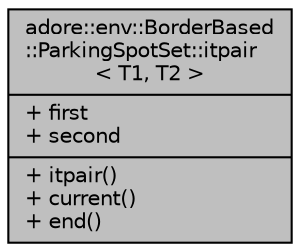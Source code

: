 digraph "adore::env::BorderBased::ParkingSpotSet::itpair&lt; T1, T2 &gt;"
{
 // LATEX_PDF_SIZE
  edge [fontname="Helvetica",fontsize="10",labelfontname="Helvetica",labelfontsize="10"];
  node [fontname="Helvetica",fontsize="10",shape=record];
  Node1 [label="{adore::env::BorderBased\l::ParkingSpotSet::itpair\l\< T1, T2 \>\n|+ first\l+ second\l|+ itpair()\l+ current()\l+ end()\l}",height=0.2,width=0.4,color="black", fillcolor="grey75", style="filled", fontcolor="black",tooltip=" "];
}
